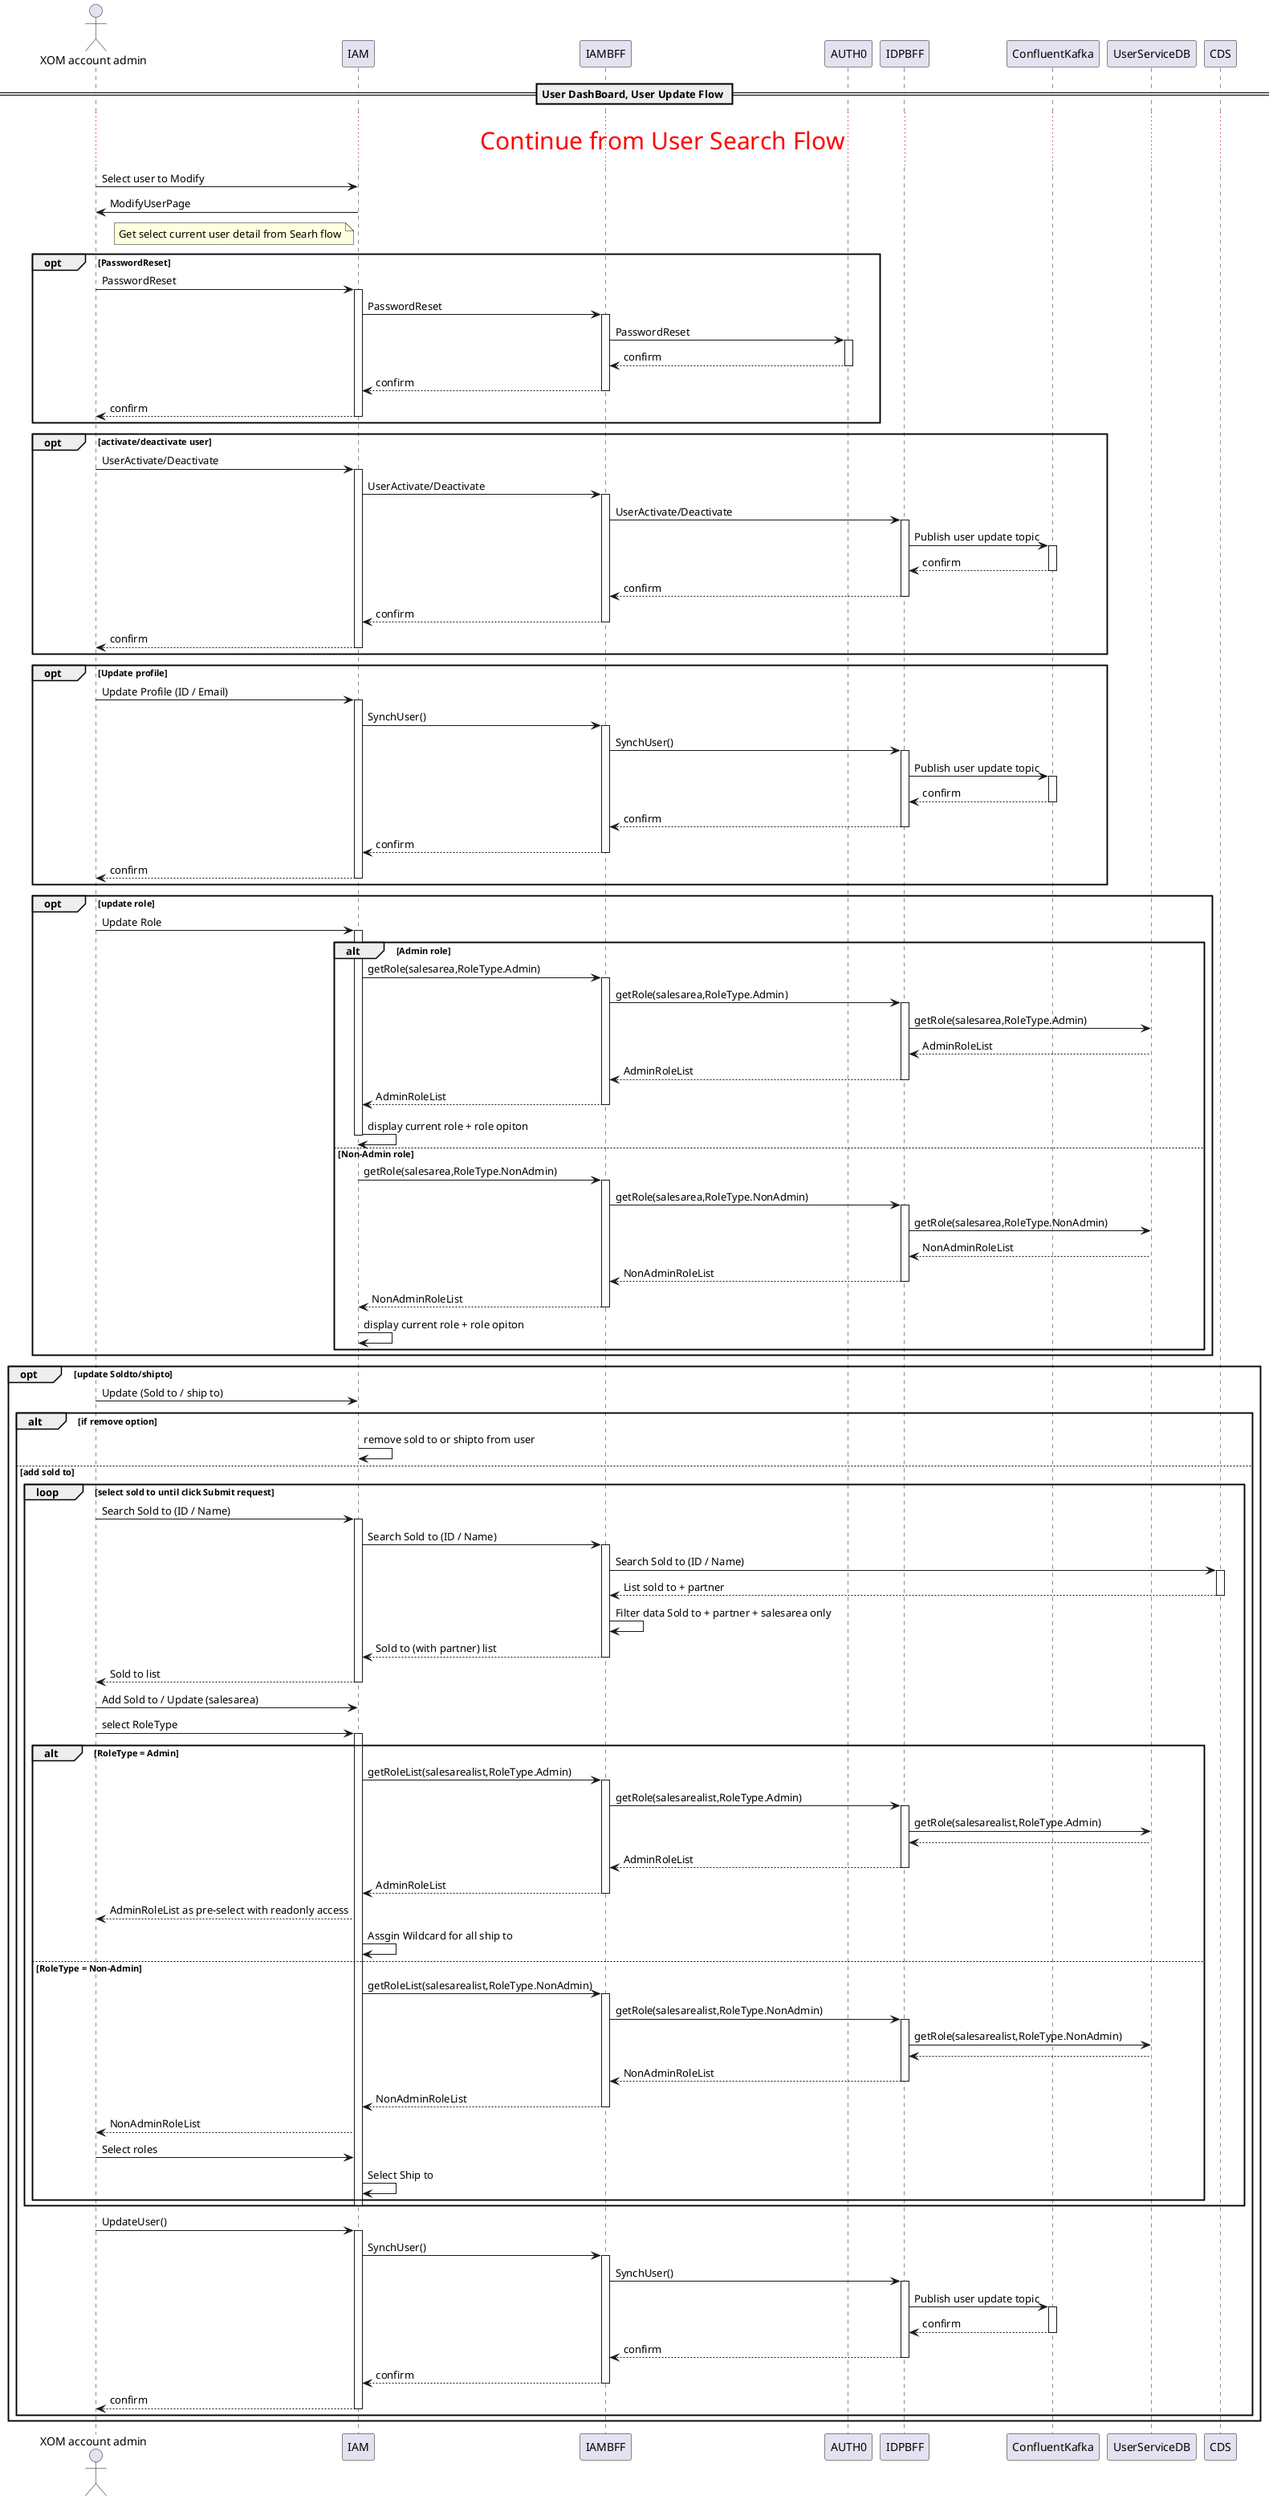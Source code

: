 @startuml
'https://plantuml.com/component-diagram

actor "XOM account admin" as XOM

== User DashBoard, User Update Flow ==
   ... <Font color=red size=30> Continue from User Search Flow...
    XOM -> IAM : Select user to Modify
    IAM -> XOM : ModifyUserPage
    note left of IAM
            Get select current user detail from Searh flow
    end note

   opt PasswordReset
    XOM -> IAM : PasswordReset
        activate IAM
            IAM -> IAMBFF : PasswordReset
            activate IAMBFF
                IAMBFF -> AUTH0 : PasswordReset
                    activate AUTH0
                        IAMBFF <-- AUTH0 : confirm
                    deactivate AUTH0
                IAM <-- IAMBFF : confirm
            deactivate IAMBFF
        XOM <-- IAM : confirm
        deactivate IAM
    end opt

    opt activate/deactivate user
    XOM -> IAM : UserActivate/Deactivate
            activate IAM
                IAM -> IAMBFF : UserActivate/Deactivate
                activate IAMBFF
                    IAMBFF -> IDPBFF : UserActivate/Deactivate
                        activate IDPBFF
                            IDPBFF -> ConfluentKafka : Publish user update topic
                                activate ConfluentKafka
                                    ConfluentKafka --> IDPBFF :confirm
                                deactivate ConfluentKafka
                            IAMBFF <-- IDPBFF : confirm
                        deactivate IDPBFF
                    IAM <-- IAMBFF : confirm
                deactivate IAMBFF
            XOM <-- IAM : confirm
            deactivate IAM
     end opt

     opt Update profile
      XOM -> IAM : Update Profile (ID / Email)
                activate IAM
                    IAM -> IAMBFF : SynchUser()
                    activate IAMBFF
                        IAMBFF -> IDPBFF : SynchUser()
                         activate IDPBFF
                             IDPBFF -> ConfluentKafka : Publish user update topic
                                 activate ConfluentKafka
                                     ConfluentKafka --> IDPBFF :confirm
                                 deactivate ConfluentKafka
                             IAMBFF <-- IDPBFF : confirm
                         deactivate IDPBFF
                     IAM <-- IAMBFF : confirm
                     deactivate IAMBFF
               XOM <-- IAM : confirm
      deactivate IAM

     end opt

    opt update role
    XOM -> IAM : Update Role

        activate IAM
        alt Admin role
                IAM -> IAMBFF : getRole(salesarea,RoleType.Admin)
                    activate IAMBFF
                        IAMBFF -> IDPBFF: getRole(salesarea,RoleType.Admin)
                          activate IDPBFF
                            IDPBFF -> UserServiceDB : getRole(salesarea,RoleType.Admin)
                            IDPBFF <-- UserServiceDB    : AdminRoleList
                        IAMBFF <-- IDPBFF : AdminRoleList
                     deactivate IDPBFF

                    IAM <-- IAMBFF : AdminRoleList
                  deactivate IAMBFF

                 IAM ->IAM : display current role + role opiton
               deactivate IAM
        else Non-Admin role
            IAM -> IAMBFF : getRole(salesarea,RoleType.NonAdmin)
                activate IAMBFF
                        IAMBFF -> IDPBFF: getRole(salesarea,RoleType.NonAdmin)
                          activate IDPBFF
                            IDPBFF -> UserServiceDB : getRole(salesarea,RoleType.NonAdmin)
                            IDPBFF <-- UserServiceDB    : NonAdminRoleList
                            IAMBFF <-- IDPBFF : NonAdminRoleList
                        deactivate IDPBFF
                IAM <-- IAMBFF : NonAdminRoleList
                deactivate IAMBFF
            IAM ->IAM : display current role + role opiton
        end alt
    end opt

    opt update Soldto/shipto
        XOM -> IAM : Update (Sold to / ship to)


        alt if remove option
            IAM->IAM :remove sold to or shipto from user
        else add sold to
                loop select sold to until click Submit request
                    XOM ->IAM : Search Sold to (ID / Name)
                        activate IAM
                            IAM -> IAMBFF : Search Sold to (ID / Name)
                                activate IAMBFF
                                    IAMBFF -> CDS : Search Sold to (ID / Name)
                                        activate CDS
                                            IAMBFF <-- CDS : List sold to + partner
                                        deactivate CDS
                                    IAMBFF -> IAMBFF : Filter data Sold to + partner + salesarea only
                                    IAM <-- IAMBFF : Sold to (with partner) list
                                deactivate IAMBFF
                            IAM --> XOM : Sold to list
                        deactivate IAM


                   XOM -> IAM : Add Sold to / Update (salesarea)


                    XOM -> IAM : select RoleType
                        activate IAM
                            alt RoleType = Admin
                            IAM -> IAMBFF : getRoleList(salesarealist,RoleType.Admin)
                                activate IAMBFF
                                    IAMBFF -> IDPBFF : getRole(salesarealist,RoleType.Admin)
                                        activate IDPBFF
                                            IDPBFF -> UserServiceDB : getRole(salesarealist,RoleType.Admin)
                                            IDPBFF <-- UserServiceDB
                                            IAMBFF <-- IDPBFF :  AdminRoleList
                                        deactivate IDPBFF
                                    IAM <-- IAMBFF : AdminRoleList
                                deactivate IAMBFF
                                IAM --> XOM : AdminRoleList as pre-select with readonly access
                                IAM ->IAM : Assgin Wildcard for all ship to
                            else RoleType = Non-Admin
                               IAM -> IAMBFF : getRoleList(salesarealist,RoleType.NonAdmin)
                                   activate IAMBFF
                                        IAMBFF -> IDPBFF : getRole(salesarealist,RoleType.NonAdmin)
                                            activate IDPBFF
                                                IDPBFF -> UserServiceDB : getRole(salesarealist,RoleType.NonAdmin)
                                                IDPBFF <-- UserServiceDB
                                                IAMBFF <-- IDPBFF :  NonAdminRoleList
                                            deactivate IDPBFF
                                        IAM <--IAMBFF : NonAdminRoleList
                                   deactivate IAMBFF
                                    IAM --> XOM : NonAdminRoleList
                                    XOM -> IAM : Select roles
                                    IAM -> IAM : Select Ship to
                            end

                        deactivate IAM

                end loop
        XOM -> IAM : UpdateUser()
        activate IAM
                    IAM -> IAMBFF : SynchUser()
                    activate IAMBFF
                        IAMBFF -> IDPBFF : SynchUser()
                         activate IDPBFF
                             IDPBFF -> ConfluentKafka : Publish user update topic
                                 activate ConfluentKafka
                                     ConfluentKafka --> IDPBFF :confirm
                                 deactivate ConfluentKafka
                             IAMBFF <-- IDPBFF : confirm
                         deactivate IDPBFF
                     IAM <-- IAMBFF : confirm
                     deactivate IAMBFF
               XOM <-- IAM : confirm
      deactivate IAM

        end


    end opt




@enduml